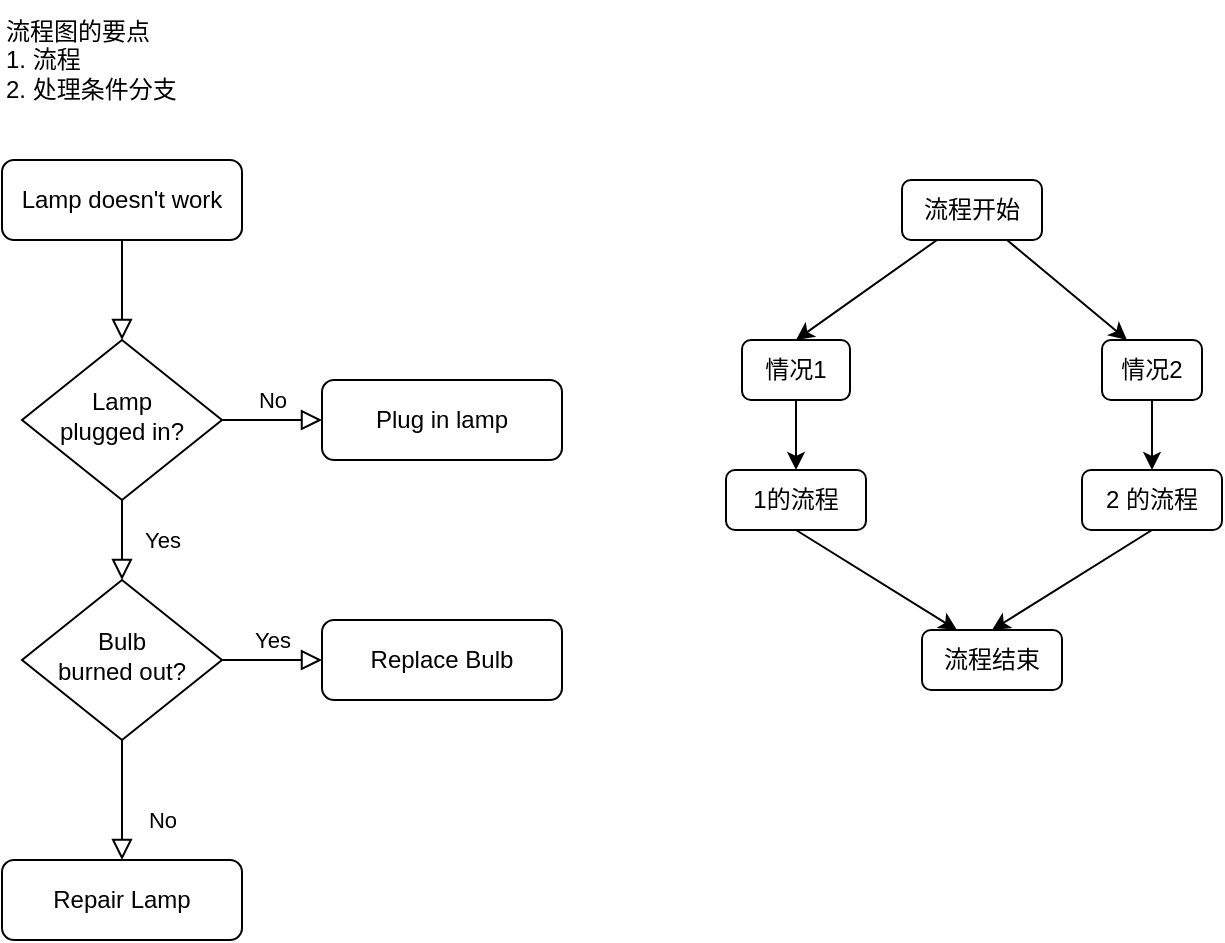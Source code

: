 <mxfile version="22.1.11" type="github">
  <diagram id="C5RBs43oDa-KdzZeNtuy" name="Page-1">
    <mxGraphModel dx="1434" dy="795" grid="1" gridSize="10" guides="1" tooltips="1" connect="1" arrows="1" fold="1" page="1" pageScale="1" pageWidth="827" pageHeight="1169" math="0" shadow="0">
      <root>
        <mxCell id="WIyWlLk6GJQsqaUBKTNV-0" />
        <mxCell id="WIyWlLk6GJQsqaUBKTNV-1" parent="WIyWlLk6GJQsqaUBKTNV-0" />
        <mxCell id="WIyWlLk6GJQsqaUBKTNV-2" value="" style="rounded=0;html=1;jettySize=auto;orthogonalLoop=1;fontSize=11;endArrow=block;endFill=0;endSize=8;strokeWidth=1;shadow=0;labelBackgroundColor=none;edgeStyle=orthogonalEdgeStyle;" parent="WIyWlLk6GJQsqaUBKTNV-1" source="WIyWlLk6GJQsqaUBKTNV-3" target="WIyWlLk6GJQsqaUBKTNV-6" edge="1">
          <mxGeometry relative="1" as="geometry" />
        </mxCell>
        <mxCell id="WIyWlLk6GJQsqaUBKTNV-3" value="Lamp doesn&#39;t work" style="rounded=1;whiteSpace=wrap;html=1;fontSize=12;glass=0;strokeWidth=1;shadow=0;" parent="WIyWlLk6GJQsqaUBKTNV-1" vertex="1">
          <mxGeometry x="40" y="120" width="120" height="40" as="geometry" />
        </mxCell>
        <mxCell id="WIyWlLk6GJQsqaUBKTNV-4" value="Yes" style="rounded=0;html=1;jettySize=auto;orthogonalLoop=1;fontSize=11;endArrow=block;endFill=0;endSize=8;strokeWidth=1;shadow=0;labelBackgroundColor=none;edgeStyle=orthogonalEdgeStyle;" parent="WIyWlLk6GJQsqaUBKTNV-1" source="WIyWlLk6GJQsqaUBKTNV-6" target="WIyWlLk6GJQsqaUBKTNV-10" edge="1">
          <mxGeometry y="20" relative="1" as="geometry">
            <mxPoint as="offset" />
          </mxGeometry>
        </mxCell>
        <mxCell id="WIyWlLk6GJQsqaUBKTNV-5" value="No" style="edgeStyle=orthogonalEdgeStyle;rounded=0;html=1;jettySize=auto;orthogonalLoop=1;fontSize=11;endArrow=block;endFill=0;endSize=8;strokeWidth=1;shadow=0;labelBackgroundColor=none;" parent="WIyWlLk6GJQsqaUBKTNV-1" source="WIyWlLk6GJQsqaUBKTNV-6" target="WIyWlLk6GJQsqaUBKTNV-7" edge="1">
          <mxGeometry y="10" relative="1" as="geometry">
            <mxPoint as="offset" />
          </mxGeometry>
        </mxCell>
        <mxCell id="WIyWlLk6GJQsqaUBKTNV-6" value="Lamp&lt;br&gt;plugged in?" style="rhombus;whiteSpace=wrap;html=1;shadow=0;fontFamily=Helvetica;fontSize=12;align=center;strokeWidth=1;spacing=6;spacingTop=-4;" parent="WIyWlLk6GJQsqaUBKTNV-1" vertex="1">
          <mxGeometry x="50" y="210" width="100" height="80" as="geometry" />
        </mxCell>
        <mxCell id="WIyWlLk6GJQsqaUBKTNV-7" value="Plug in lamp" style="rounded=1;whiteSpace=wrap;html=1;fontSize=12;glass=0;strokeWidth=1;shadow=0;" parent="WIyWlLk6GJQsqaUBKTNV-1" vertex="1">
          <mxGeometry x="200" y="230" width="120" height="40" as="geometry" />
        </mxCell>
        <mxCell id="WIyWlLk6GJQsqaUBKTNV-8" value="No" style="rounded=0;html=1;jettySize=auto;orthogonalLoop=1;fontSize=11;endArrow=block;endFill=0;endSize=8;strokeWidth=1;shadow=0;labelBackgroundColor=none;edgeStyle=orthogonalEdgeStyle;" parent="WIyWlLk6GJQsqaUBKTNV-1" source="WIyWlLk6GJQsqaUBKTNV-10" target="WIyWlLk6GJQsqaUBKTNV-11" edge="1">
          <mxGeometry x="0.333" y="20" relative="1" as="geometry">
            <mxPoint as="offset" />
          </mxGeometry>
        </mxCell>
        <mxCell id="WIyWlLk6GJQsqaUBKTNV-9" value="Yes" style="edgeStyle=orthogonalEdgeStyle;rounded=0;html=1;jettySize=auto;orthogonalLoop=1;fontSize=11;endArrow=block;endFill=0;endSize=8;strokeWidth=1;shadow=0;labelBackgroundColor=none;" parent="WIyWlLk6GJQsqaUBKTNV-1" source="WIyWlLk6GJQsqaUBKTNV-10" target="WIyWlLk6GJQsqaUBKTNV-12" edge="1">
          <mxGeometry y="10" relative="1" as="geometry">
            <mxPoint as="offset" />
          </mxGeometry>
        </mxCell>
        <mxCell id="WIyWlLk6GJQsqaUBKTNV-10" value="Bulb&lt;br&gt;burned out?" style="rhombus;whiteSpace=wrap;html=1;shadow=0;fontFamily=Helvetica;fontSize=12;align=center;strokeWidth=1;spacing=6;spacingTop=-4;" parent="WIyWlLk6GJQsqaUBKTNV-1" vertex="1">
          <mxGeometry x="50" y="330" width="100" height="80" as="geometry" />
        </mxCell>
        <mxCell id="WIyWlLk6GJQsqaUBKTNV-11" value="Repair Lamp" style="rounded=1;whiteSpace=wrap;html=1;fontSize=12;glass=0;strokeWidth=1;shadow=0;" parent="WIyWlLk6GJQsqaUBKTNV-1" vertex="1">
          <mxGeometry x="40" y="470" width="120" height="40" as="geometry" />
        </mxCell>
        <mxCell id="WIyWlLk6GJQsqaUBKTNV-12" value="Replace Bulb" style="rounded=1;whiteSpace=wrap;html=1;fontSize=12;glass=0;strokeWidth=1;shadow=0;" parent="WIyWlLk6GJQsqaUBKTNV-1" vertex="1">
          <mxGeometry x="200" y="350" width="120" height="40" as="geometry" />
        </mxCell>
        <mxCell id="6WmjBrDx3e3DWXwAs0_x-0" value="流程图的要点&lt;br&gt;1. 流程&lt;br&gt;&lt;div style=&quot;&quot;&gt;&lt;span style=&quot;background-color: initial;&quot;&gt;2. 处理条件分支&lt;/span&gt;&lt;/div&gt;" style="text;html=1;align=left;verticalAlign=middle;resizable=0;points=[];autosize=1;strokeColor=none;fillColor=none;" vertex="1" parent="WIyWlLk6GJQsqaUBKTNV-1">
          <mxGeometry x="40" y="40" width="110" height="60" as="geometry" />
        </mxCell>
        <mxCell id="6WmjBrDx3e3DWXwAs0_x-6" style="rounded=0;orthogonalLoop=1;jettySize=auto;html=1;exitX=0.25;exitY=1;exitDx=0;exitDy=0;entryX=0.5;entryY=0;entryDx=0;entryDy=0;" edge="1" parent="WIyWlLk6GJQsqaUBKTNV-1" source="6WmjBrDx3e3DWXwAs0_x-1" target="6WmjBrDx3e3DWXwAs0_x-2">
          <mxGeometry relative="1" as="geometry" />
        </mxCell>
        <mxCell id="6WmjBrDx3e3DWXwAs0_x-7" style="rounded=0;orthogonalLoop=1;jettySize=auto;html=1;exitX=0.75;exitY=1;exitDx=0;exitDy=0;entryX=0.25;entryY=0;entryDx=0;entryDy=0;" edge="1" parent="WIyWlLk6GJQsqaUBKTNV-1" source="6WmjBrDx3e3DWXwAs0_x-1" target="6WmjBrDx3e3DWXwAs0_x-4">
          <mxGeometry relative="1" as="geometry" />
        </mxCell>
        <mxCell id="6WmjBrDx3e3DWXwAs0_x-1" value="流程开始" style="rounded=1;whiteSpace=wrap;html=1;fillStyle=solid;" vertex="1" parent="WIyWlLk6GJQsqaUBKTNV-1">
          <mxGeometry x="490" y="130" width="70" height="30" as="geometry" />
        </mxCell>
        <mxCell id="6WmjBrDx3e3DWXwAs0_x-13" style="edgeStyle=orthogonalEdgeStyle;rounded=0;orthogonalLoop=1;jettySize=auto;html=1;exitX=0.5;exitY=1;exitDx=0;exitDy=0;entryX=0.5;entryY=0;entryDx=0;entryDy=0;" edge="1" parent="WIyWlLk6GJQsqaUBKTNV-1" source="6WmjBrDx3e3DWXwAs0_x-2" target="6WmjBrDx3e3DWXwAs0_x-10">
          <mxGeometry relative="1" as="geometry" />
        </mxCell>
        <mxCell id="6WmjBrDx3e3DWXwAs0_x-2" value="情况1" style="whiteSpace=wrap;html=1;rounded=1;fillStyle=solid;" vertex="1" parent="WIyWlLk6GJQsqaUBKTNV-1">
          <mxGeometry x="410" y="210" width="54" height="30" as="geometry" />
        </mxCell>
        <mxCell id="6WmjBrDx3e3DWXwAs0_x-12" value="" style="rounded=0;orthogonalLoop=1;jettySize=auto;html=1;" edge="1" parent="WIyWlLk6GJQsqaUBKTNV-1" source="6WmjBrDx3e3DWXwAs0_x-4" target="6WmjBrDx3e3DWXwAs0_x-11">
          <mxGeometry relative="1" as="geometry" />
        </mxCell>
        <mxCell id="6WmjBrDx3e3DWXwAs0_x-4" value="情况2" style="whiteSpace=wrap;html=1;rounded=1;fillStyle=solid;" vertex="1" parent="WIyWlLk6GJQsqaUBKTNV-1">
          <mxGeometry x="590" y="210" width="50" height="30" as="geometry" />
        </mxCell>
        <mxCell id="6WmjBrDx3e3DWXwAs0_x-8" value="流程结束" style="rounded=1;whiteSpace=wrap;html=1;fillStyle=solid;" vertex="1" parent="WIyWlLk6GJQsqaUBKTNV-1">
          <mxGeometry x="500" y="355" width="70" height="30" as="geometry" />
        </mxCell>
        <mxCell id="6WmjBrDx3e3DWXwAs0_x-14" style="rounded=0;orthogonalLoop=1;jettySize=auto;html=1;exitX=0.5;exitY=1;exitDx=0;exitDy=0;entryX=0.25;entryY=0;entryDx=0;entryDy=0;" edge="1" parent="WIyWlLk6GJQsqaUBKTNV-1" source="6WmjBrDx3e3DWXwAs0_x-10" target="6WmjBrDx3e3DWXwAs0_x-8">
          <mxGeometry relative="1" as="geometry" />
        </mxCell>
        <mxCell id="6WmjBrDx3e3DWXwAs0_x-10" value="1的流程" style="rounded=1;whiteSpace=wrap;html=1;" vertex="1" parent="WIyWlLk6GJQsqaUBKTNV-1">
          <mxGeometry x="402" y="275" width="70" height="30" as="geometry" />
        </mxCell>
        <mxCell id="6WmjBrDx3e3DWXwAs0_x-15" style="rounded=0;orthogonalLoop=1;jettySize=auto;html=1;exitX=0.5;exitY=1;exitDx=0;exitDy=0;entryX=0.5;entryY=0;entryDx=0;entryDy=0;" edge="1" parent="WIyWlLk6GJQsqaUBKTNV-1" source="6WmjBrDx3e3DWXwAs0_x-11" target="6WmjBrDx3e3DWXwAs0_x-8">
          <mxGeometry relative="1" as="geometry" />
        </mxCell>
        <mxCell id="6WmjBrDx3e3DWXwAs0_x-11" value="2 的流程" style="rounded=1;whiteSpace=wrap;html=1;" vertex="1" parent="WIyWlLk6GJQsqaUBKTNV-1">
          <mxGeometry x="580" y="275" width="70" height="30" as="geometry" />
        </mxCell>
      </root>
    </mxGraphModel>
  </diagram>
</mxfile>
